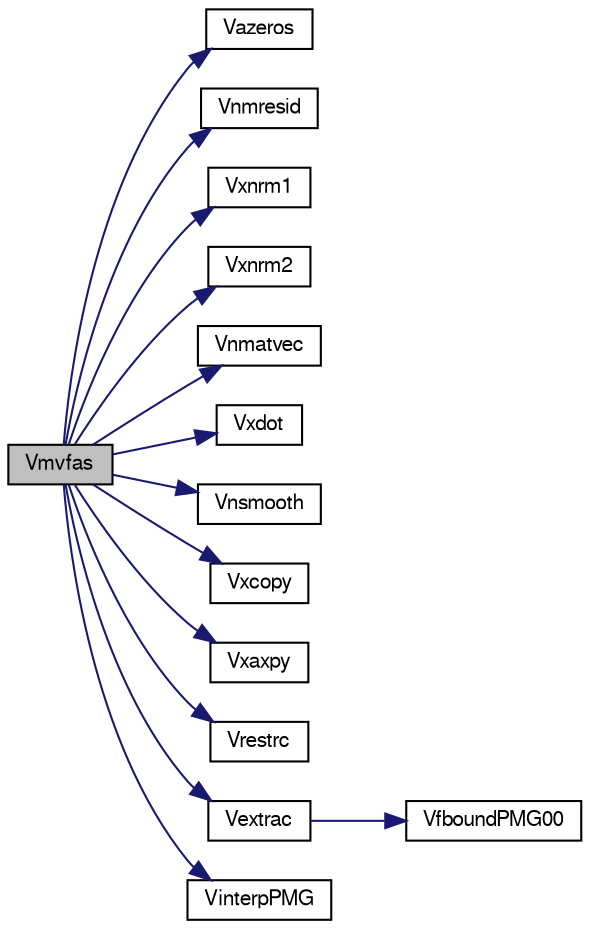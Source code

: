 digraph "Vmvfas"
{
  edge [fontname="FreeSans",fontsize="10",labelfontname="FreeSans",labelfontsize="10"];
  node [fontname="FreeSans",fontsize="10",shape=record];
  rankdir="LR";
  Node1 [label="Vmvfas",height=0.2,width=0.4,color="black", fillcolor="grey75", style="filled" fontcolor="black"];
  Node1 -> Node2 [color="midnightblue",fontsize="10",style="solid",fontname="FreeSans"];
  Node2 [label="Vazeros",height=0.2,width=0.4,color="black", fillcolor="white", style="filled",URL="$group___p_m_g_c.html#gad9648f5e231786d88b395ba412063c4b",tooltip="Zero out operation for a grid function, including boundary values."];
  Node1 -> Node3 [color="midnightblue",fontsize="10",style="solid",fontname="FreeSans"];
  Node3 [label="Vnmresid",height=0.2,width=0.4,color="black", fillcolor="white", style="filled",URL="$group___p_m_g_c.html#gacb2fd32fc0aa12d56b7620ae0a7712e1",tooltip="Break the matrix data-structure into diagonals and then call the residual routine."];
  Node1 -> Node4 [color="midnightblue",fontsize="10",style="solid",fontname="FreeSans"];
  Node4 [label="Vxnrm1",height=0.2,width=0.4,color="black", fillcolor="white", style="filled",URL="$group___p_m_g_c.html#gae89d002951e3c000702b22cc44bc9b3c",tooltip="Norm operation for a grid function with boundary values."];
  Node1 -> Node5 [color="midnightblue",fontsize="10",style="solid",fontname="FreeSans"];
  Node5 [label="Vxnrm2",height=0.2,width=0.4,color="black", fillcolor="white", style="filled",URL="$group___p_m_g_c.html#gac7a7f2c804a247ec8b5aea45058e1d26",tooltip="Norm operation for a grid function with boundary values."];
  Node1 -> Node6 [color="midnightblue",fontsize="10",style="solid",fontname="FreeSans"];
  Node6 [label="Vnmatvec",height=0.2,width=0.4,color="black", fillcolor="white", style="filled",URL="$group___p_m_g_c.html#gafbd34b881d565b9bba4cf515e55519c8",tooltip="Break the matrix data-structure into diagonals and then call the matrix-vector routine."];
  Node1 -> Node7 [color="midnightblue",fontsize="10",style="solid",fontname="FreeSans"];
  Node7 [label="Vxdot",height=0.2,width=0.4,color="black", fillcolor="white", style="filled",URL="$group___p_m_g_c.html#ga3f117cfb2336b1291164ef351dd2bd69",tooltip="Inner product operation for a grid function with boundary values."];
  Node1 -> Node8 [color="midnightblue",fontsize="10",style="solid",fontname="FreeSans"];
  Node8 [label="Vnsmooth",height=0.2,width=0.4,color="black", fillcolor="white", style="filled",URL="$group___p_m_g_c.html#ga423f66e215b77f2d9e4e0569cf36b9c8",tooltip="call the appropriate non-linear smoothing routine."];
  Node1 -> Node9 [color="midnightblue",fontsize="10",style="solid",fontname="FreeSans"];
  Node9 [label="Vxcopy",height=0.2,width=0.4,color="black", fillcolor="white", style="filled",URL="$group___p_m_g_c.html#ga164408694a926f8f9452144cd688e383",tooltip="A collection of useful low-level routines (timing, etc)."];
  Node1 -> Node10 [color="midnightblue",fontsize="10",style="solid",fontname="FreeSans"];
  Node10 [label="Vxaxpy",height=0.2,width=0.4,color="black", fillcolor="white", style="filled",URL="$group___p_m_g_c.html#gac453601512aae1d82a7bf7c14326f0b6",tooltip="saxpy operation for a grid function with boundary values."];
  Node1 -> Node11 [color="midnightblue",fontsize="10",style="solid",fontname="FreeSans"];
  Node11 [label="Vrestrc",height=0.2,width=0.4,color="black", fillcolor="white", style="filled",URL="$group___p_m_g_c.html#gaede4c916a1698890f6fdbda54778d491",tooltip="Apply the restriction operator."];
  Node1 -> Node12 [color="midnightblue",fontsize="10",style="solid",fontname="FreeSans"];
  Node12 [label="Vextrac",height=0.2,width=0.4,color="black", fillcolor="white", style="filled",URL="$group___p_m_g_c.html#gafa446fbf1bb85646b186469db9768ab8",tooltip="Simple injection of a fine grid function into coarse grid."];
  Node12 -> Node13 [color="midnightblue",fontsize="10",style="solid",fontname="FreeSans"];
  Node13 [label="VfboundPMG00",height=0.2,width=0.4,color="black", fillcolor="white", style="filled",URL="$group___p_m_g_c.html#gaa5cd2792bb251ae2ee940d0b7de06a42",tooltip="Initialize a grid function to have a zero boundary value."];
  Node1 -> Node14 [color="midnightblue",fontsize="10",style="solid",fontname="FreeSans"];
  Node14 [label="VinterpPMG",height=0.2,width=0.4,color="black", fillcolor="white", style="filled",URL="$group___p_m_g_c.html#ga9c1d062d8b452deeffc8e759fdc8f246",tooltip="Apply the prolongation operator."];
}
